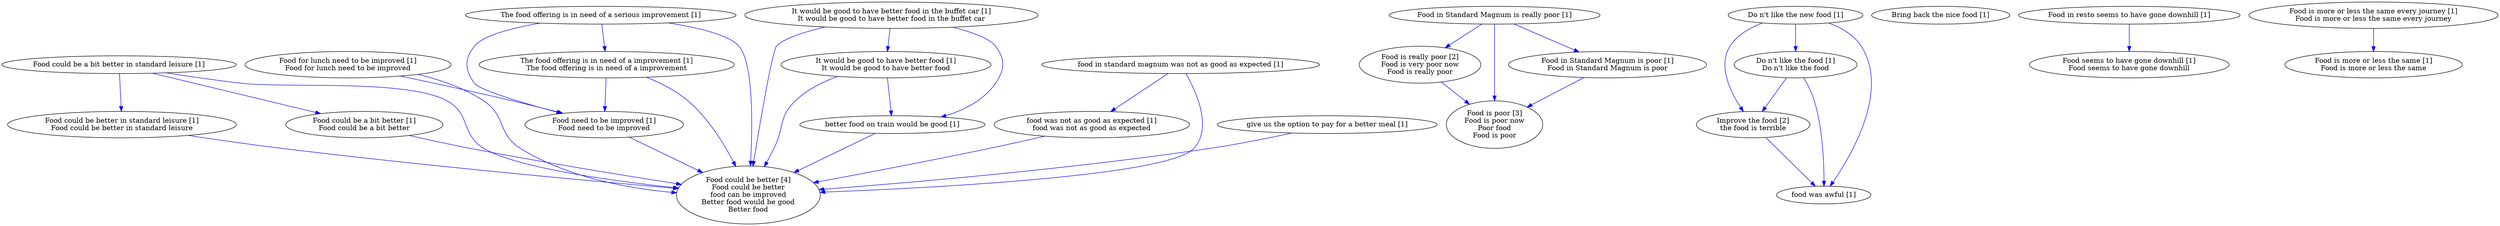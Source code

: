 digraph collapsedGraph {
"Food could be better [4]\nFood could be better\nfood can be improved\nBetter food would be good\nBetter food""Food is really poor [2]\nFood is very poor now\nFood is really poor""Food is poor [3]\nFood is poor now\nPoor food\nFood is poor""Improve the food [2]\nthe food is terrible""Bring back the nice food [1]""Do n't like the new food [1]""Do n't like the food [1]\nDo n't like the food""Food could be a bit better in standard leisure [1]""Food could be better in standard leisure [1]\nFood could be better in standard leisure""Food could be a bit better [1]\nFood could be a bit better""Food for lunch need to be improved [1]\nFood for lunch need to be improved""Food need to be improved [1]\nFood need to be improved""Food in Standard Magnum is really poor [1]""Food in Standard Magnum is poor [1]\nFood in Standard Magnum is poor""Food in resto seems to have gone downhill [1]""Food seems to have gone downhill [1]\nFood seems to have gone downhill""Food is more or less the same every journey [1]\nFood is more or less the same every journey""Food is more or less the same [1]\nFood is more or less the same""It would be good to have better food in the buffet car [1]\nIt would be good to have better food in the buffet car""It would be good to have better food [1]\nIt would be good to have better food""The food offering is in need of a serious improvement [1]""The food offering is in need of a improvement [1]\nThe food offering is in need of a improvement""better food on train would be good [1]""food in standard magnum was not as good as expected [1]""food was not as good as expected [1]\nfood was not as good as expected""food was awful [1]""give us the option to pay for a better meal [1]""give us the option to pay for a better meal [1]" -> "Food could be better [4]\nFood could be better\nfood can be improved\nBetter food would be good\nBetter food" [color=blue]
"Food could be better in standard leisure [1]\nFood could be better in standard leisure" -> "Food could be better [4]\nFood could be better\nfood can be improved\nBetter food would be good\nBetter food" [color=blue]
"Food in Standard Magnum is really poor [1]" -> "Food is really poor [2]\nFood is very poor now\nFood is really poor" [color=blue]
"Food could be a bit better in standard leisure [1]" -> "Food could be better [4]\nFood could be better\nfood can be improved\nBetter food would be good\nBetter food" [color=blue]
"better food on train would be good [1]" -> "Food could be better [4]\nFood could be better\nfood can be improved\nBetter food would be good\nBetter food" [color=blue]
"Food is really poor [2]\nFood is very poor now\nFood is really poor" -> "Food is poor [3]\nFood is poor now\nPoor food\nFood is poor" [color=blue]
"Food for lunch need to be improved [1]\nFood for lunch need to be improved" -> "Food could be better [4]\nFood could be better\nfood can be improved\nBetter food would be good\nBetter food" [color=blue]
"Do n't like the food [1]\nDo n't like the food" -> "food was awful [1]" [color=blue]
"Do n't like the food [1]\nDo n't like the food" -> "Improve the food [2]\nthe food is terrible" [color=blue]
"Improve the food [2]\nthe food is terrible" -> "food was awful [1]" [color=blue]
"food was not as good as expected [1]\nfood was not as good as expected" -> "Food could be better [4]\nFood could be better\nfood can be improved\nBetter food would be good\nBetter food" [color=blue]
"The food offering is in need of a serious improvement [1]" -> "Food could be better [4]\nFood could be better\nfood can be improved\nBetter food would be good\nBetter food" [color=blue]
"The food offering is in need of a improvement [1]\nThe food offering is in need of a improvement" -> "Food could be better [4]\nFood could be better\nfood can be improved\nBetter food would be good\nBetter food" [color=blue]
"Food need to be improved [1]\nFood need to be improved" -> "Food could be better [4]\nFood could be better\nfood can be improved\nBetter food would be good\nBetter food" [color=blue]
"It would be good to have better food in the buffet car [1]\nIt would be good to have better food in the buffet car" -> "better food on train would be good [1]" [color=blue]
"Food in Standard Magnum is poor [1]\nFood in Standard Magnum is poor" -> "Food is poor [3]\nFood is poor now\nPoor food\nFood is poor" [color=blue]
"food in standard magnum was not as good as expected [1]" -> "Food could be better [4]\nFood could be better\nfood can be improved\nBetter food would be good\nBetter food" [color=blue]
"The food offering is in need of a serious improvement [1]" -> "Food need to be improved [1]\nFood need to be improved" [color=blue]
"Food could be a bit better [1]\nFood could be a bit better" -> "Food could be better [4]\nFood could be better\nfood can be improved\nBetter food would be good\nBetter food" [color=blue]
"The food offering is in need of a improvement [1]\nThe food offering is in need of a improvement" -> "Food need to be improved [1]\nFood need to be improved" [color=blue]
"It would be good to have better food [1]\nIt would be good to have better food" -> "Food could be better [4]\nFood could be better\nfood can be improved\nBetter food would be good\nBetter food" [color=blue]
"It would be good to have better food in the buffet car [1]\nIt would be good to have better food in the buffet car" -> "Food could be better [4]\nFood could be better\nfood can be improved\nBetter food would be good\nBetter food" [color=blue]
"Do n't like the new food [1]" -> "food was awful [1]" [color=blue]
"Do n't like the new food [1]" -> "Improve the food [2]\nthe food is terrible" [color=blue]
"It would be good to have better food [1]\nIt would be good to have better food" -> "better food on train would be good [1]" [color=blue]
"Food in Standard Magnum is really poor [1]" -> "Food is poor [3]\nFood is poor now\nPoor food\nFood is poor" [color=blue]
"Do n't like the new food [1]" -> "Do n't like the food [1]\nDo n't like the food" [color=blue]
"Food could be a bit better in standard leisure [1]" -> "Food could be better in standard leisure [1]\nFood could be better in standard leisure" [color=blue]
"Food could be a bit better in standard leisure [1]" -> "Food could be a bit better [1]\nFood could be a bit better" [color=blue]
"Food for lunch need to be improved [1]\nFood for lunch need to be improved" -> "Food need to be improved [1]\nFood need to be improved" [color=blue]
"Food in Standard Magnum is really poor [1]" -> "Food in Standard Magnum is poor [1]\nFood in Standard Magnum is poor" [color=blue]
"Food in resto seems to have gone downhill [1]" -> "Food seems to have gone downhill [1]\nFood seems to have gone downhill" [color=blue]
"Food is more or less the same every journey [1]\nFood is more or less the same every journey" -> "Food is more or less the same [1]\nFood is more or less the same" [color=blue]
"It would be good to have better food in the buffet car [1]\nIt would be good to have better food in the buffet car" -> "It would be good to have better food [1]\nIt would be good to have better food" [color=blue]
"The food offering is in need of a serious improvement [1]" -> "The food offering is in need of a improvement [1]\nThe food offering is in need of a improvement" [color=blue]
"food in standard magnum was not as good as expected [1]" -> "food was not as good as expected [1]\nfood was not as good as expected" [color=blue]
}